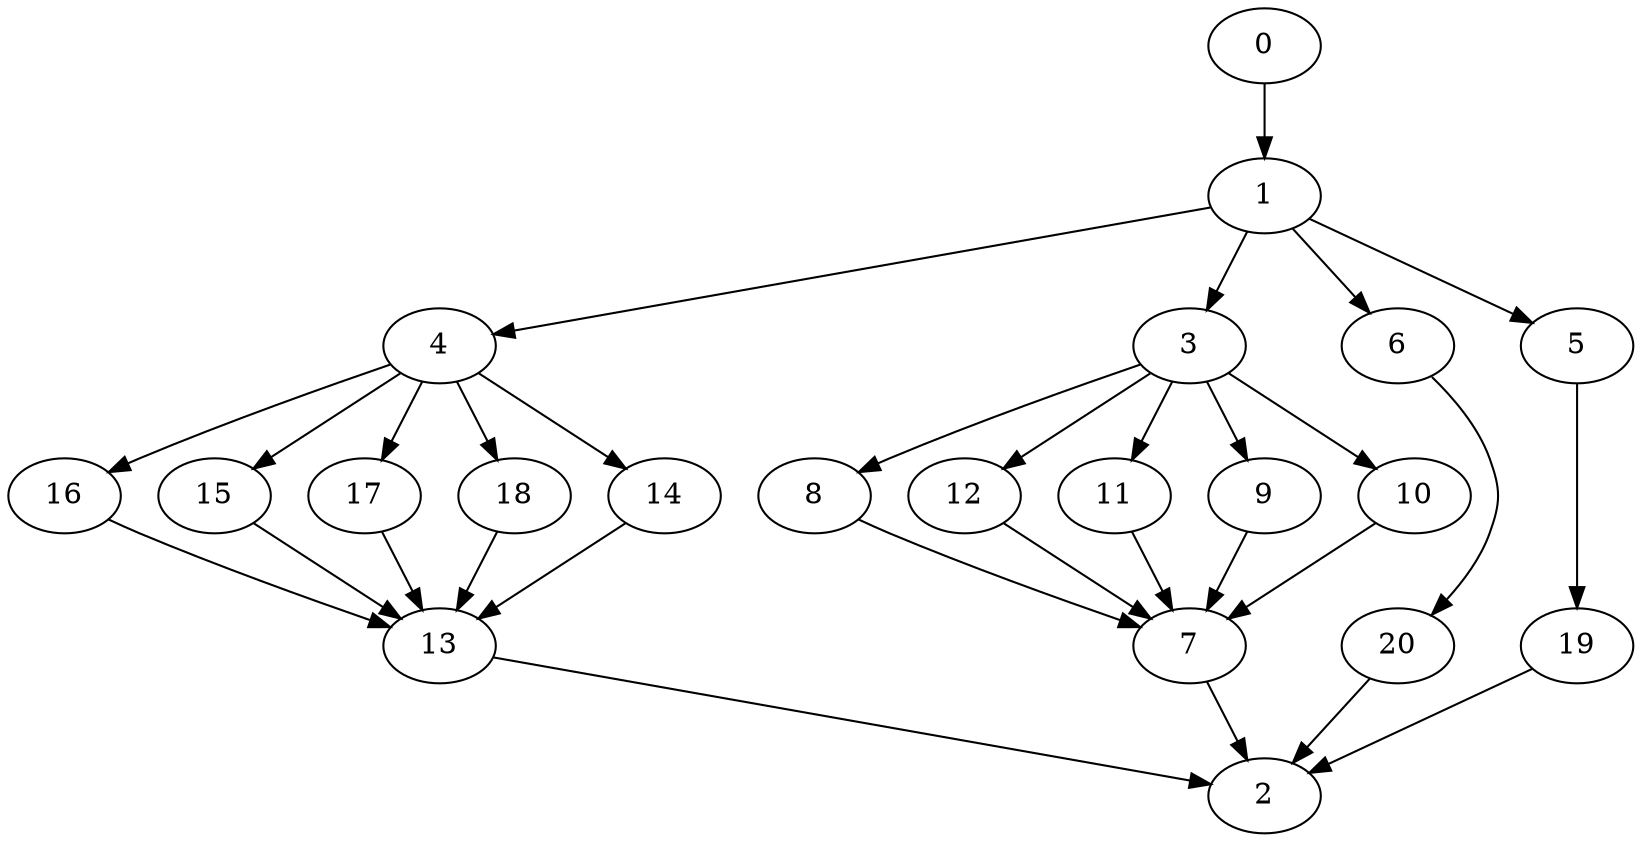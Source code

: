 digraph "SeriesParallel-MaxBf-5_Nodes_21_CCR_10.02_WeightType_Random" {
	graph ["Duplicate states"=0,
		GraphType=S_P,
		"Max states in OPEN"=0,
		Modes="120000ms; topo-ordered tasks, ; Pruning: task equivalence, fixed order ready list, ; F-value: ; Optimisation: best schedule length (\
SL) optimisation on equal, ",
		NumberOfTasks=21,
		"Pruned using list schedule length"=31135538,
		"States removed from OPEN"=0,
		TargetSystem="Homogeneous-2",
		"Time to schedule (ms)"=32164,
		"Total idle time"=61,
		"Total schedule length"=105,
		"Total sequential time"=130,
		"Total states created"=125202280
	];
	0	["Finish time"=10,
		Processor=0,
		"Start time"=0,
		Weight=10];
	1	["Finish time"=19,
		Processor=0,
		"Start time"=10,
		Weight=9];
	0 -> 1	[Weight=67];
	4	["Finish time"=64,
		Processor=1,
		"Start time"=61,
		Weight=3];
	1 -> 4	[Weight=40];
	3	["Finish time"=46,
		Processor=0,
		"Start time"=37,
		Weight=9];
	1 -> 3	[Weight=54];
	6	["Finish time"=28,
		Processor=0,
		"Start time"=23,
		Weight=5];
	1 -> 6	[Weight=60];
	5	["Finish time"=23,
		Processor=0,
		"Start time"=19,
		Weight=4];
	1 -> 5	[Weight=54];
	16	["Finish time"=84,
		Processor=1,
		"Start time"=82,
		Weight=2];
	4 -> 16	[Weight=34];
	15	["Finish time"=82,
		Processor=1,
		"Start time"=76,
		Weight=6];
	4 -> 15	[Weight=54];
	17	["Finish time"=76,
		Processor=1,
		"Start time"=73,
		Weight=3];
	4 -> 17	[Weight=54];
	18	["Finish time"=86,
		Processor=1,
		"Start time"=84,
		Weight=2];
	4 -> 18	[Weight=27];
	14	["Finish time"=73,
		Processor=1,
		"Start time"=64,
		Weight=9];
	4 -> 14	[Weight=60];
	8	["Finish time"=70,
		Processor=0,
		"Start time"=64,
		Weight=6];
	3 -> 8	[Weight=40];
	12	["Finish time"=64,
		Processor=0,
		"Start time"=54,
		Weight=10];
	3 -> 12	[Weight=40];
	11	["Finish time"=82,
		Processor=0,
		"Start time"=80,
		Weight=2];
	3 -> 11	[Weight=27];
	9	["Finish time"=80,
		Processor=0,
		"Start time"=70,
		Weight=10];
	3 -> 9	[Weight=34];
	10	["Finish time"=54,
		Processor=0,
		"Start time"=46,
		Weight=8];
	3 -> 10	[Weight=40];
	13	["Finish time"=95,
		Processor=1,
		"Start time"=86,
		Weight=9];
	16 -> 13	[Weight=54];
	20	["Finish time"=37,
		Processor=0,
		"Start time"=28,
		Weight=9];
	6 -> 20	[Weight=54];
	15 -> 13	[Weight=40];
	17 -> 13	[Weight=34];
	18 -> 13	[Weight=34];
	7	["Finish time"=86,
		Processor=0,
		"Start time"=82,
		Weight=4];
	8 -> 7	[Weight=67];
	12 -> 7	[Weight=60];
	14 -> 13	[Weight=20];
	11 -> 7	[Weight=54];
	19	["Finish time"=61,
		Processor=1,
		"Start time"=57,
		Weight=4];
	5 -> 19	[Weight=34];
	9 -> 7	[Weight=34];
	2	["Finish time"=105,
		Processor=1,
		"Start time"=99,
		Weight=6];
	13 -> 2	[Weight=47];
	20 -> 2	[Weight=40];
	10 -> 7	[Weight=13];
	19 -> 2	[Weight=20];
	7 -> 2	[Weight=13];
}
